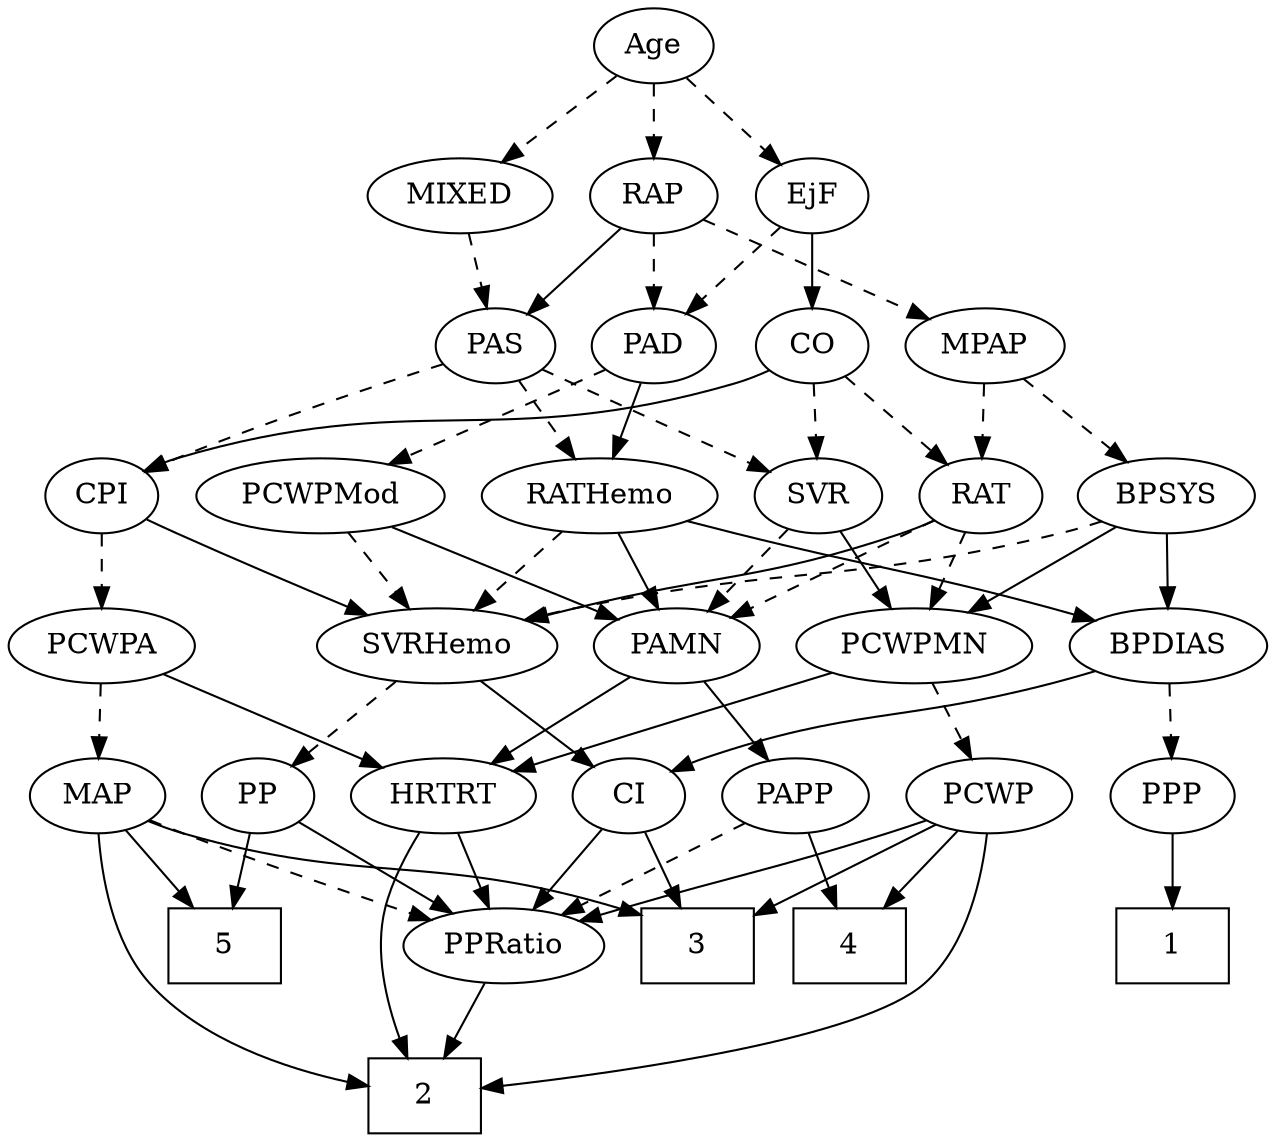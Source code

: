 strict digraph {
	graph [bb="0,0,544.85,540"];
	node [label="\N"];
	1	[height=0.5,
		pos="517.85,90",
		shape=box,
		width=0.75];
	2	[height=0.5,
		pos="205.85,18",
		shape=box,
		width=0.75];
	3	[height=0.5,
		pos="324.85,90",
		shape=box,
		width=0.75];
	4	[height=0.5,
		pos="116.85,90",
		shape=box,
		width=0.75];
	5	[height=0.5,
		pos="396.85,90",
		shape=box,
		width=0.75];
	Age	[height=0.5,
		pos="194.85,522",
		width=0.75];
	EjF	[height=0.5,
		pos="109.85,450",
		width=0.75];
	Age -> EjF	[pos="e,126.19,464.46 178.46,507.5 165.88,497.14 148.31,482.67 134.1,470.97",
		style=dashed];
	RAP	[height=0.5,
		pos="280.85,450",
		width=0.77632];
	Age -> RAP	[pos="e,264.02,464.69 211.43,507.5 224.08,497.21 241.71,482.86 256.03,471.2",
		style=dashed];
	MIXED	[height=0.5,
		pos="194.85,450",
		width=1.1193];
	Age -> MIXED	[pos="e,194.85,468.1 194.85,503.7 194.85,495.98 194.85,486.71 194.85,478.11",
		style=dashed];
	PAD	[height=0.5,
		pos="278.85,378",
		width=0.79437];
	EjF -> PAD	[pos="e,254.64,388.13 131.07,438.71 135.9,436.44 141.03,434.09 145.85,432 179.34,417.43 218.21,402.13 245.24,391.73",
		style=dashed];
	CO	[height=0.5,
		pos="109.85,378",
		width=0.75];
	EjF -> CO	[pos="e,109.85,396.1 109.85,431.7 109.85,423.98 109.85,414.71 109.85,406.11",
		style=solid];
	MPAP	[height=0.5,
		pos="360.85,378",
		width=0.97491];
	RAP -> MPAP	[pos="e,343.85,393.87 297.04,434.83 308.3,424.98 323.53,411.65 336.29,400.49",
		style=dashed];
	RAP -> PAD	[pos="e,279.34,396.1 280.35,431.7 280.13,423.98 279.87,414.71 279.62,406.11",
		style=dashed];
	PAS	[height=0.5,
		pos="194.85,378",
		width=0.75];
	RAP -> PAS	[pos="e,211.38,392.46 264.27,435.5 251.54,425.14 233.76,410.67 219.39,398.97",
		style=solid];
	MIXED -> PAS	[pos="e,194.85,396.1 194.85,431.7 194.85,423.98 194.85,414.71 194.85,406.11",
		style=dashed];
	BPSYS	[height=0.5,
		pos="502.85,306",
		width=1.0471];
	MPAP -> BPSYS	[pos="e,477.32,319.58 385.26,364.97 408.14,353.69 442.58,336.71 468.28,324.04",
		style=dashed];
	RAT	[height=0.5,
		pos="109.85,306",
		width=0.75827];
	MPAP -> RAT	[pos="e,130.83,317.91 334.56,366.05 328.79,363.87 322.66,361.72 316.85,360 242.38,337.93 219.46,348.75 145.85,324 143.98,323.37 142.08,\
322.67 140.18,321.93",
		style=dashed];
	PCWPMN	[height=0.5,
		pos="140.85,234",
		width=1.3902];
	BPSYS -> PCWPMN	[pos="e,177.47,246.42 474.81,293.79 468.64,291.62 462.08,289.55 455.85,288 344.34,260.31 312.22,275.97 199.85,252 195.74,251.12 191.5,\
250.12 187.27,249.04",
		style=solid];
	SVRHemo	[height=0.5,
		pos="360.85,234",
		width=1.3902];
	BPSYS -> SVRHemo	[pos="e,389.18,248.97 477.46,292.49 455.46,281.64 423.33,265.8 398.36,253.49",
		style=dashed];
	BPDIAS	[height=0.5,
		pos="486.85,234",
		width=1.1735];
	BPSYS -> BPDIAS	[pos="e,490.8,252.28 498.97,288.05 497.19,280.26 495.04,270.82 493.04,262.08",
		style=solid];
	RATHemo	[height=0.5,
		pos="397.85,306",
		width=1.3721];
	PAD -> RATHemo	[pos="e,373.01,321.61 299.03,365.13 316.9,354.61 343.34,339.06 364.37,326.69",
		style=solid];
	PCWPMod	[height=0.5,
		pos="278.85,306",
		width=1.4443];
	PAD -> PCWPMod	[pos="e,278.85,324.1 278.85,359.7 278.85,351.98 278.85,342.71 278.85,334.11",
		style=dashed];
	CPI	[height=0.5,
		pos="181.85,306",
		width=0.75];
	CO -> CPI	[pos="e,167.05,321.38 124.42,362.83 134.6,352.94 148.37,339.55 159.88,328.36",
		style=solid];
	CO -> RAT	[pos="e,109.85,324.1 109.85,359.7 109.85,351.98 109.85,342.71 109.85,334.11",
		style=dashed];
	SVR	[height=0.5,
		pos="36.847,306",
		width=0.77632];
	CO -> SVR	[pos="e,51.848,321.38 95.075,362.83 84.753,352.94 70.788,339.55 59.122,328.36",
		style=dashed];
	PAS -> RATHemo	[pos="e,362.52,318.61 217.73,368.4 225.1,365.67 233.3,362.67 240.85,360 278.42,346.72 321.29,332.3 352.73,321.85",
		style=dashed];
	PAS -> CPI	[pos="e,185.06,324.28 191.7,360.05 190.27,352.35 188.54,343.03 186.93,334.36",
		style=dashed];
	PAS -> SVR	[pos="e,59.123,317.31 172.49,367.35 148.17,356.82 108.16,339.4 73.847,324 72.057,323.2 70.221,322.37 68.369,321.53",
		style=dashed];
	PAMN	[height=0.5,
		pos="36.847,234",
		width=1.011];
	PAPP	[height=0.5,
		pos="31.847,162",
		width=0.88464];
	PAMN -> PAPP	[pos="e,33.069,180.1 35.611,215.7 35.06,207.98 34.398,198.71 33.784,190.11",
		style=solid];
	HRTRT	[height=0.5,
		pos="120.85,162",
		width=1.1013];
	PAMN -> HRTRT	[pos="e,102.77,178.07 54.661,218.15 66.387,208.38 81.927,195.43 95.002,184.54",
		style=solid];
	RATHemo -> PAMN	[pos="e,63.661,246.24 361.86,293.56 354.62,291.52 347.03,289.54 339.85,288 226.66,263.65 194.03,280.64 81.847,252 79.04,251.28 76.168,\
250.45 73.299,249.54",
		style=solid];
	RATHemo -> SVRHemo	[pos="e,369.72,251.79 388.89,288.05 384.57,279.89 379.3,269.91 374.5,260.82",
		style=dashed];
	RATHemo -> BPDIAS	[pos="e,467.46,250.25 417.6,289.46 429.9,279.79 445.89,267.21 459.41,256.58",
		style=solid];
	PCWPA	[height=0.5,
		pos="250.85,234",
		width=1.1555];
	CPI -> PCWPA	[pos="e,235.13,250.95 196.14,290.5 205.29,281.22 217.37,268.97 227.84,258.34",
		style=dashed];
	CPI -> SVRHemo	[pos="e,325.84,247.02 203.03,294.63 207.86,292.36 213,290.04 217.85,288 250.38,274.32 287.8,260.52 316.2,250.43",
		style=solid];
	RAT -> PAMN	[pos="e,52.865,250.36 95.075,290.83 85.123,281.29 71.782,268.5 60.382,257.57",
		style=dashed];
	RAT -> PCWPMN	[pos="e,133.34,251.96 117.19,288.41 120.77,280.34 125.16,270.43 129.18,261.35",
		style=dashed];
	RAT -> SVRHemo	[pos="e,323.48,246.1 130.85,294.16 135.7,291.92 140.88,289.72 145.85,288 213.07,264.67 232.97,269.86 301.85,252 305.68,251.01 309.65,249.94 \
313.63,248.85",
		style=solid];
	SVR -> PAMN	[pos="e,36.847,252.1 36.847,287.7 36.847,279.98 36.847,270.71 36.847,262.11",
		style=dashed];
	SVR -> PCWPMN	[pos="e,118.06,250.34 55.44,292.49 70.503,282.35 92.052,267.84 109.74,255.94",
		style=solid];
	PCWPMod -> PAMN	[pos="e,64.296,245.88 239.82,294.04 232.52,292.02 224.96,289.93 217.85,288 157.51,271.61 141.39,271.07 81.847,252 79.252,251.17 76.588,\
250.27 73.914,249.34",
		style=solid];
	PCWPMod -> SVRHemo	[pos="e,342.31,250.82 297.45,289.12 308.46,279.72 322.58,267.67 334.69,257.33",
		style=dashed];
	MAP	[height=0.5,
		pos="441.85,162",
		width=0.84854];
	PCWPA -> MAP	[pos="e,417.84,173.5 282.41,222.19 319.76,209.35 379.7,188.58 401.85,180 404.04,179.15 406.3,178.25 408.57,177.33",
		style=dashed];
	PCWPA -> HRTRT	[pos="e,145.39,176.22 225.78,219.5 205.42,208.54 176.52,192.98 154.2,180.96",
		style=solid];
	PCWP	[height=0.5,
		pos="213.85,162",
		width=0.97491];
	PCWPMN -> PCWP	[pos="e,198.01,178.19 157.78,216.76 167.54,207.4 179.95,195.5 190.61,185.28",
		style=dashed];
	PCWPMN -> HRTRT	[pos="e,125.78,180.28 136.01,216.05 133.78,208.26 131.08,198.82 128.58,190.08",
		style=solid];
	PP	[height=0.5,
		pos="365.85,162",
		width=0.75];
	SVRHemo -> PP	[pos="e,364.63,180.1 362.08,215.7 362.63,207.98 363.3,198.71 363.91,190.11",
		style=dashed];
	CI	[height=0.5,
		pos="293.85,162",
		width=0.75];
	SVRHemo -> CI	[pos="e,307.93,177.72 345.31,216.76 336.31,207.37 324.86,195.41 315.05,185.15",
		style=solid];
	PPP	[height=0.5,
		pos="517.85,162",
		width=0.75];
	BPDIAS -> PPP	[pos="e,510.41,179.79 494.35,216.05 497.93,207.97 502.29,198.12 506.28,189.11",
		style=dashed];
	BPDIAS -> CI	[pos="e,314.99,173.48 453.36,222.93 421.29,213 371.73,196.89 329.85,180 328.02,179.26 326.15,178.48 324.28,177.67",
		style=solid];
	MAP -> 2	[pos="e,233.1,21.461 445.44,143.98 448.55,124.19 450.18,91.713 432.85,72 408.2,43.957 301.15,28.805 243.3,22.53",
		style=solid];
	MAP -> 3	[pos="e,351.89,107.18 421.2,148.65 404.47,138.64 380.51,124.3 360.67,112.43",
		style=solid];
	MAP -> 5	[pos="e,407.86,108.12 431.41,144.76 426.06,136.44 419.41,126.1 413.38,116.73",
		style=solid];
	PPRatio	[height=0.5,
		pos="239.85,90",
		width=1.1013];
	MAP -> PPRatio	[pos="e,270.13,101.64 417.88,150.38 412.63,148.18 407.08,145.94 401.85,144 352.43,125.67 338.86,124.64 288.85,108 285.91,107.02 282.88,\
106 279.83,104.96",
		style=dashed];
	PP -> 5	[pos="e,389.12,108.45 373.19,144.41 376.72,136.45 381.03,126.72 385,117.76",
		style=solid];
	PP -> PPRatio	[pos="e,263.92,104.37 345.6,149.75 325.95,138.84 295.79,122.08 272.7,109.25",
		style=solid];
	PPP -> 1	[pos="e,517.85,108.1 517.85,143.7 517.85,135.98 517.85,126.71 517.85,118.11",
		style=solid];
	PPRatio -> 2	[pos="e,214.24,36.275 231.62,72.055 227.75,64.091 223.05,54.411 218.72,45.51",
		style=solid];
	PCWP -> 2	[pos="e,199.18,36.134 204.54,144.4 199.39,134.24 193.5,120.77 190.85,108 186.53,87.223 190.98,63.523 196.13,45.806",
		style=solid];
	PCWP -> 3	[pos="e,297.6,108.18 235.25,147.5 250.38,137.96 271.03,124.94 288.69,113.8",
		style=solid];
	PCWP -> 4	[pos="e,140.56,108.11 194.22,146.83 181.26,137.48 163.98,125.01 149.04,114.23",
		style=solid];
	PCWP -> PPRatio	[pos="e,233.61,107.79 220.14,144.05 223.11,136.06 226.72,126.33 230.04,117.4",
		style=solid];
	CI -> 3	[pos="e,317.12,108.45 301.19,144.41 304.72,136.45 309.03,126.72 313,117.76",
		style=solid];
	CI -> PPRatio	[pos="e,252.55,107.47 281.86,145.46 275.07,136.65 266.41,125.43 258.72,115.46",
		style=solid];
	PAPP -> 4	[pos="e,96.067,108.11 49.048,146.83 60.297,137.57 75.262,125.25 88.271,114.53",
		style=solid];
	PAPP -> PPRatio	[pos="e,207.01,100.34 56.236,150.19 61.357,148.05 66.751,145.88 71.847,144 114.02,128.43 163.15,113.26 197.34,103.18",
		style=dashed];
	HRTRT -> 2	[pos="e,178.64,21.906 104.65,145.42 87.536,127.01 65.041,95.87 80.847,72 100.23,42.728 139.37,29.577 168.72,23.697",
		style=solid];
	HRTRT -> PPRatio	[pos="e,216.68,104.63 144.07,147.34 162.26,136.64 187.75,121.65 207.86,109.81",
		style=solid];
}
